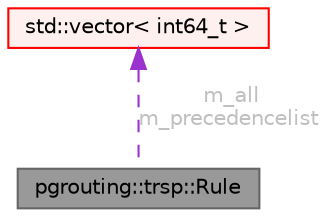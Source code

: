 digraph "pgrouting::trsp::Rule"
{
 // LATEX_PDF_SIZE
  bgcolor="transparent";
  edge [fontname=Helvetica,fontsize=10,labelfontname=Helvetica,labelfontsize=10];
  node [fontname=Helvetica,fontsize=10,shape=box,height=0.2,width=0.4];
  Node1 [id="Node000001",label="pgrouting::trsp::Rule",height=0.2,width=0.4,color="gray40", fillcolor="grey60", style="filled", fontcolor="black",tooltip=" "];
  Node2 -> Node1 [id="edge1_Node000001_Node000002",dir="back",color="darkorchid3",style="dashed",tooltip=" ",label=" m_all\nm_precedencelist",fontcolor="grey" ];
  Node2 [id="Node000002",label="std::vector\< int64_t \>",height=0.2,width=0.4,color="red", fillcolor="#FFF0F0", style="filled",tooltip=" "];
}
